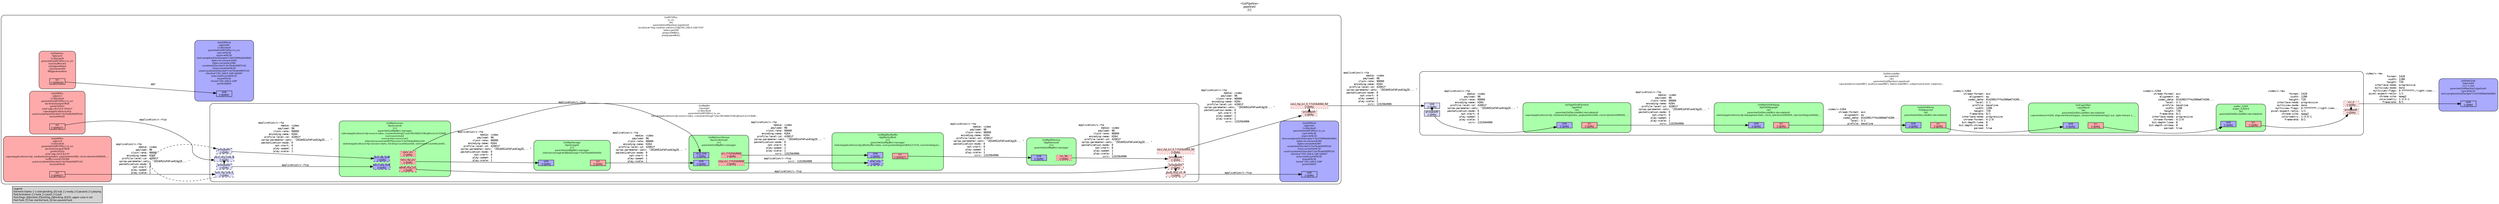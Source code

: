 digraph pipeline {
  rankdir=LR;
  fontname="sans";
  fontsize="10";
  labelloc=t;
  nodesep=.1;
  ranksep=.2;
  label="<GstPipeline>\npipeline0\n[=]";
  node [style="filled,rounded", shape=box, fontsize="9", fontname="sans", margin="0.0,0.0"];
  edge [labelfontsize="6", fontsize="9", fontname="monospace"];
  
  legend [
    pos="0,0!",
    margin="0.05,0.05",
    style="filled",
    label="Legend\lElement-States: [~] void-pending, [0] null, [-] ready, [=] paused, [>] playing\lPad-Activation: [-] none, [>] push, [<] pull\lPad-Flags: [b]locked, [f]lushing, [b]locking, [E]OS; upper-case is set\lPad-Task: [T] has started task, [t] has paused task\l",
  ];
  subgraph cluster_fakesink0_0x55999abcd5f0 {
    fontname="Bitstream Vera Sans";
    fontsize="8";
    style="filled,rounded";
    color=black;
    label="GstFakeSink\nfakesink0\n[>] -> [=]\nparent=(GstPipeline) pipeline0\nsync=FALSE\nlast-sample=((GstSample*) 0x55999ab9e880)";
    subgraph cluster_fakesink0_0x55999abcd5f0_sink {
      label="";
      style="invis";
      fakesink0_0x55999abcd5f0_sink_0x55999abc4560 [color=black, fillcolor="#aaaaff", label="sink\n[>][bfb]", height="0.2", style="filled,solid"];
    }

    fillcolor="#aaaaff";
  }

  subgraph cluster_decodebin0_0x55999abbc040 {
    fontname="Bitstream Vera Sans";
    fontsize="8";
    style="filled,rounded";
    color=black;
    label="GstDecodeBin\ndecodebin0\n[=]\nparent=(GstPipeline) pipeline0\ncaps=video/x-raw(ANY); audio/x-raw(ANY); text/x-raw(ANY); subpicture/x-dvd; subpictur…";
    subgraph cluster_decodebin0_0x55999abbc040_sink {
      label="";
      style="invis";
      _proxypad0_0x55999abce070 [color=black, fillcolor="#ddddff", label="proxypad0\n[>][bfb]", height="0.2", style="filled,solid"];
    decodebin0_0x55999abbc040_sink_0x55999abca090 -> _proxypad0_0x55999abce070 [style=dashed, minlen=0]
      decodebin0_0x55999abbc040_sink_0x55999abca090 [color=black, fillcolor="#ddddff", label="sink\n[>][bfb]", height="0.2", style="filled,solid"];
    }

    subgraph cluster_decodebin0_0x55999abbc040_src {
      label="";
      style="invis";
      _proxypad6_0x55999abcf830 [color=black, fillcolor="#ffdddd", label="proxypad6\n[>][bfb]", height="0.2", style="filled,dotted"];
    _proxypad6_0x55999abcf830 -> decodebin0_0x55999abbc040_src_0_0x7fedbc008060 [style=dashed, minlen=0]
      decodebin0_0x55999abbc040_src_0_0x7fedbc008060 [color=black, fillcolor="#ffdddd", label="src_0\n[>][bfb]", height="0.2", style="filled,dotted"];
    }

    decodebin0_0x55999abbc040_sink_0x55999abca090 -> decodebin0_0x55999abbc040_src_0_0x7fedbc008060 [style="invis"];
    fillcolor="#ffffff";
    subgraph cluster_avdec_h264_0_0x7fedbc105770 {
      fontname="Bitstream Vera Sans";
      fontsize="8";
      style="filled,rounded";
      color=black;
      label="avdec_h264\navdec_h264-0\n[=]\nparent=(GstDecodeBin) decodebin0";
      subgraph cluster_avdec_h264_0_0x7fedbc105770_sink {
        label="";
        style="invis";
        avdec_h264_0_0x7fedbc105770_sink_0x7fedc40275f0 [color=black, fillcolor="#aaaaff", label="sink\n[>][bfb]", height="0.2", style="filled,solid"];
      }

      subgraph cluster_avdec_h264_0_0x7fedbc105770_src {
        label="";
        style="invis";
        avdec_h264_0_0x7fedbc105770_src_0x7fedc4027840 [color=black, fillcolor="#ffaaaa", label="src\n[>][bfb]", height="0.2", style="filled,solid"];
      }

      avdec_h264_0_0x7fedbc105770_sink_0x7fedc40275f0 -> avdec_h264_0_0x7fedbc105770_src_0x7fedc4027840 [style="invis"];
      fillcolor="#aaffaa";
    }

    avdec_h264_0_0x7fedbc105770_src_0x7fedc4027840 -> _proxypad6_0x55999abcf830 [label="video/x-raw\l              format: I420\l               width: 1280\l              height: 720\l      interlace-mode: progressive\l      multiview-mode: mono\l     multiview-flags: 0:ffffffff:/right-view...\l  pixel-aspect-ratio: 1/1\l         chroma-site: mpeg2\l         colorimetry: 1:3:5:1\l           framerate: 0/1\l"]
    subgraph cluster_capsfilter0_0x7fede404aef0 {
      fontname="Bitstream Vera Sans";
      fontsize="8";
      style="filled,rounded";
      color=black;
      label="GstCapsFilter\ncapsfilter0\n[=]\nparent=(GstDecodeBin) decodebin0\ncaps=video/x-h264, alignment=(string)au, stream-format=(string){ avc, byte-stream }, …";
      subgraph cluster_capsfilter0_0x7fede404aef0_sink {
        label="";
        style="invis";
        capsfilter0_0x7fede404aef0_sink_0x7fedc4027150 [color=black, fillcolor="#aaaaff", label="sink\n[>][bfb]", height="0.2", style="filled,solid"];
      }

      subgraph cluster_capsfilter0_0x7fede404aef0_src {
        label="";
        style="invis";
        capsfilter0_0x7fede404aef0_src_0x7fedc40273a0 [color=black, fillcolor="#ffaaaa", label="src\n[>][bfb]", height="0.2", style="filled,solid"];
      }

      capsfilter0_0x7fede404aef0_sink_0x7fedc4027150 -> capsfilter0_0x7fede404aef0_src_0x7fedc40273a0 [style="invis"];
      fillcolor="#aaffaa";
    }

    capsfilter0_0x7fede404aef0_src_0x7fedc40273a0 -> avdec_h264_0_0x7fedbc105770_sink_0x7fedc40275f0 [label="video/x-h264\l       stream-format: avc\l           alignment: au\l          codec_data: 0142001fffe1000e674200...\l               level: 3.1\l             profile: baseline\l               width: 1280\l              height: 720\l           framerate: 0/1\l      interlace-mode: progressive\l       chroma-format: 4:2:0\l      bit-depth-luma: 8\l    bit-depth-chroma: 8\l              parsed: true\l"]
    subgraph cluster_h264parse0_0x7fedbc05d060 {
      fontname="Bitstream Vera Sans";
      fontsize="8";
      style="filled,rounded";
      color=black;
      label="GstH264Parse\nh264parse0\n[=]\nparent=(GstDecodeBin) decodebin0";
      subgraph cluster_h264parse0_0x7fedbc05d060_sink {
        label="";
        style="invis";
        h264parse0_0x7fedbc05d060_sink_0x7fedc4026cb0 [color=black, fillcolor="#aaaaff", label="sink\n[>][bfb]", height="0.2", style="filled,solid"];
      }

      subgraph cluster_h264parse0_0x7fedbc05d060_src {
        label="";
        style="invis";
        h264parse0_0x7fedbc05d060_src_0x7fedc4026f00 [color=black, fillcolor="#ffaaaa", label="src\n[>][bfb]", height="0.2", style="filled,solid"];
      }

      h264parse0_0x7fedbc05d060_sink_0x7fedc4026cb0 -> h264parse0_0x7fedbc05d060_src_0x7fedc4026f00 [style="invis"];
      fillcolor="#aaffaa";
    }

    h264parse0_0x7fedbc05d060_src_0x7fedc4026f00 -> capsfilter0_0x7fede404aef0_sink_0x7fedc4027150 [label="video/x-h264\l       stream-format: avc\l           alignment: au\l          codec_data: 0142001fffe1000e674200...\l               level: 3.1\l             profile: baseline\l               width: 1280\l              height: 720\l           framerate: 0/1\l      interlace-mode: progressive\l       chroma-format: 4:2:0\l      bit-depth-luma: 8\l    bit-depth-chroma: 8\l              parsed: true\l"]
    subgraph cluster_rtph264depay0_0x7fedbc0541b0 {
      fontname="Bitstream Vera Sans";
      fontsize="8";
      style="filled,rounded";
      color=black;
      label="GstRtpH264Depay\nrtph264depay0\n[=]\nparent=(GstDecodeBin) decodebin0\nstats=application/x-rtp-depayload-stats, clock_rate=(uint)90000, npt-start=(guint64)0,…";
      subgraph cluster_rtph264depay0_0x7fedbc0541b0_sink {
        label="";
        style="invis";
        rtph264depay0_0x7fedbc0541b0_sink_0x7fedc4026810 [color=black, fillcolor="#aaaaff", label="sink\n[>][bfb]", height="0.2", style="filled,solid"];
      }

      subgraph cluster_rtph264depay0_0x7fedbc0541b0_src {
        label="";
        style="invis";
        rtph264depay0_0x7fedbc0541b0_src_0x7fedc4026a60 [color=black, fillcolor="#ffaaaa", label="src\n[>][bfb]", height="0.2", style="filled,solid"];
      }

      rtph264depay0_0x7fedbc0541b0_sink_0x7fedc4026810 -> rtph264depay0_0x7fedbc0541b0_src_0x7fedc4026a60 [style="invis"];
      fillcolor="#aaffaa";
    }

    rtph264depay0_0x7fedbc0541b0_src_0x7fedc4026a60 -> h264parse0_0x7fedbc05d060_sink_0x7fedc4026cb0 [label="video/x-h264\l       stream-format: avc\l           alignment: au\l          codec_data: 0142001fffe1000e674200...\l               level: 3.1\l             profile: baseline\l"]
    subgraph cluster_typefind_0x55999abb4260 {
      fontname="Bitstream Vera Sans";
      fontsize="8";
      style="filled,rounded";
      color=black;
      label="GstTypeFindElement\ntypefind\n[=]\nparent=(GstDecodeBin) decodebin0\ncaps=application/x-rtp, media=(string)video, payload=(int)96, clock-rate=(int)90000, …";
      subgraph cluster_typefind_0x55999abb4260_sink {
        label="";
        style="invis";
        typefind_0x55999abb4260_sink_0x55999abc40c0 [color=black, fillcolor="#aaaaff", label="sink\n[>][bfb]", height="0.2", style="filled,solid"];
      }

      subgraph cluster_typefind_0x55999abb4260_src {
        label="";
        style="invis";
        typefind_0x55999abb4260_src_0x55999abc4310 [color=black, fillcolor="#ffaaaa", label="src\n[>][bfb]", height="0.2", style="filled,solid"];
      }

      typefind_0x55999abb4260_sink_0x55999abc40c0 -> typefind_0x55999abb4260_src_0x55999abc4310 [style="invis"];
      fillcolor="#aaffaa";
    }

    _proxypad0_0x55999abce070 -> typefind_0x55999abb4260_sink_0x55999abc40c0 [label="application/x-rtp\l               media: video\l             payload: 96\l          clock-rate: 90000\l       encoding-name: H264\l    profile-level-id: 42001f\l  sprop-parameter-sets: \"Z0IAH52oFAFum4CAgIE... \"\l  packetization-mode: 0\l           npt-start: 0\l          play-speed: 1\l          play-scale: 1\l                ssrc: 1152564906\l"]
    typefind_0x55999abb4260_src_0x55999abc4310 -> rtph264depay0_0x7fedbc0541b0_sink_0x7fedc4026810 [label="application/x-rtp\l               media: video\l             payload: 96\l          clock-rate: 90000\l       encoding-name: H264\l    profile-level-id: 42001f\l  sprop-parameter-sets: \"Z0IAH52oFAFum4CAgIE... \"\l  packetization-mode: 0\l           npt-start: 0\l          play-speed: 1\l          play-scale: 1\l                ssrc: 1152564906\l"]
  }

  decodebin0_0x55999abbc040_src_0_0x7fedbc008060 -> fakesink0_0x55999abcd5f0_sink_0x55999abc4560 [label="video/x-raw\l              format: I420\l               width: 1280\l              height: 720\l      interlace-mode: progressive\l      multiview-mode: mono\l     multiview-flags: 0:ffffffff:/right-view...\l  pixel-aspect-ratio: 1/1\l         chroma-site: mpeg2\l         colorimetry: 1:3:5:1\l           framerate: 0/1\l"]
  subgraph cluster_m_src_0x55999abafc30 {
    fontname="Bitstream Vera Sans";
    fontsize="8";
    style="filled,rounded";
    color=black;
    label="GstRTSPSrc\nm_src\n[=]\nparent=(GstPipeline) pipeline0\nlocation=\"rtsp://admin:admin123@192.168.0.108:554\"\nlatency=200\nproxy-id=NULL\nproxy-pw=NULL";
    subgraph cluster_m_src_0x55999abafc30_src {
      label="";
      style="invis";
      _proxypad5_0x55999abcf5d0 [color=black, fillcolor="#ffdddd", label="proxypad5\n[>][bfb]", height="0.2", style="filled,dotted"];
    _proxypad5_0x55999abcf5d0 -> m_src_0x55999abafc30_recv_rtp_src_0_1152564906_96_0x55999abcb710 [style=dashed, minlen=0]
      m_src_0x55999abafc30_recv_rtp_src_0_1152564906_96_0x55999abcb710 [color=black, fillcolor="#ffdddd", label="recv_rtp_src_0_1152564906_96\n[>][bfb]", height="0.2", style="filled,dotted"];
    }

    fillcolor="#ffffff";
    subgraph cluster_udpsink1_0x7fede405f310 {
      fontname="Bitstream Vera Sans";
      fontsize="8";
      style="filled,rounded";
      color=black;
      label="GstUDPSink\nudpsink1\n[>](locked)\nparent=(GstRTSPSrc) m_src\nsync=FALSE\nasync=FALSE\nlast-sample=((GstSample*) 0x55999ab9e960)\nbytes-to-serve=4284\nbytes-served=4284\nsocket=((GSocket*) 0x7fede000f910)\nclose-socket=FALSE\nused-socket=((GSocket*) 0x7fede000f910)\nclients=\"192.168.0.108:56005\"\nauto-multicast=FALSE\nloop=FALSE\nhost=\"192.168.0.108\"\nport=56005";
      subgraph cluster_udpsink1_0x7fede405f310_sink {
        label="";
        style="invis";
        udpsink1_0x7fede405f310_sink_0x7fede405a730 [color=black, fillcolor="#aaaaff", label="sink\n[>][bfb]", height="0.2", style="filled,solid"];
      }

      fillcolor="#aaaaff";
    }

    subgraph cluster_fakesrc0_0x7fede4060170 {
      fontname="Bitstream Vera Sans";
      fontsize="8";
      style="filled,rounded";
      color=black;
      label="GstFakeSrc\nfakesrc0\n[>](locked)\nparent=(GstRTSPSrc) m_src\nnum-buffers=5\nsizetype=fixed\nsizemax=200\nfilltype=random";
      subgraph cluster_fakesrc0_0x7fede4060170_src {
        label="";
        style="invis";
        fakesrc0_0x7fede4060170_src_0x7fede405a4e0 [color=black, fillcolor="#ffaaaa", label="src\n[>][bfbE][t]", height="0.2", style="filled,solid"];
      }

      fillcolor="#ffaaaa";
    }

    fakesrc0_0x7fede4060170_src_0x7fede405a4e0 -> udpsink0_0x7fede405cf50_sink_0x7fede405a290 [label="ANY"]
    subgraph cluster_udpsink0_0x7fede405cf50 {
      fontname="Bitstream Vera Sans";
      fontsize="8";
      style="filled,rounded";
      color=black;
      label="GstUDPSink\nudpsink0\n[>](locked)\nparent=(GstRTSPSrc) m_src\nsync=FALSE\nasync=FALSE\nlast-sample=((GstSample*) 0x55999ab9e960)\nbytes-to-serve=1000\nbytes-served=1000\nsocket=((GSocket*) 0x7fede000f7c0)\nclose-socket=FALSE\nused-socket=((GSocket*) 0x7fede000f7c0)\nclients=\"192.168.0.108:56004\"\nauto-multicast=FALSE\nloop=FALSE\nhost=\"192.168.0.108\"\nport=56004";
      subgraph cluster_udpsink0_0x7fede405cf50_sink {
        label="";
        style="invis";
        udpsink0_0x7fede405cf50_sink_0x7fede405a290 [color=black, fillcolor="#aaaaff", label="sink\n[>][bfbE]", height="0.2", style="filled,solid"];
      }

      fillcolor="#aaaaff";
    }

    subgraph cluster_udpsrc1_0x7fede40352f0 {
      fontname="Bitstream Vera Sans";
      fontsize="8";
      style="filled,rounded";
      color=black;
      label="GstUDPSrc\nudpsrc1\n[>](locked)\nparent=(GstRTSPSrc) m_src\ndo-timestamp=TRUE\nport=39163\nuri=\"udp://0.0.0.0:39163\"\ncaps=application/x-rtcp\nused-socket=((GSocket*) 0x7fede000f910)\nreuse=FALSE";
      subgraph cluster_udpsrc1_0x7fede40352f0_src {
        label="";
        style="invis";
        udpsrc1_0x7fede40352f0_src_0x55999abc4c50 [color=black, fillcolor="#ffaaaa", label="src\n[>][bfb][T]", height="0.2", style="filled,solid"];
      }

      fillcolor="#ffaaaa";
    }

    udpsrc1_0x7fede40352f0_src_0x55999abc4c50 -> manager_0x7fede403c050_recv_rtcp_sink_0_0x55999abcad10 [label="application/x-rtcp\l"]
    subgraph cluster_udpsrc0_0x7fede4034960 {
      fontname="Bitstream Vera Sans";
      fontsize="8";
      style="filled,rounded";
      color=black;
      label="GstUDPSrc\nudpsrc0\n[>](locked)\nparent=(GstRTSPSrc) m_src\ndo-timestamp=TRUE\nport=39162\nuri=\"udp://0.0.0.0:0\"\ncaps=application/x-rtp, media=(string)video, payload=(int)96, clock-rate=(int)90000, …\nbuffer-size=524288\nused-socket=((GSocket*) 0x7fede000f7c0)\nreuse=FALSE";
      subgraph cluster_udpsrc0_0x7fede4034960_src {
        label="";
        style="invis";
        udpsrc0_0x7fede4034960_src_0x55999abc4a00 [color=black, fillcolor="#ffaaaa", label="src\n[>][bfb][T]", height="0.2", style="filled,solid"];
      }

      fillcolor="#ffaaaa";
    }

    udpsrc0_0x7fede4034960_src_0x55999abc4a00 -> manager_0x7fede403c050_recv_rtp_sink_0_0x55999abcaa90 [label="application/x-rtp\l               media: video\l             payload: 96\l          clock-rate: 90000\l       encoding-name: H264\l    profile-level-id: 42001f\l  sprop-parameter-sets: \"Z0IAH52oFAFum4CAgIE... \"\l  packetization-mode: 0\l           npt-start: 0\l          play-speed: 1\l          play-scale: 1\l"]
    subgraph cluster_manager_0x7fede403c050 {
      fontname="Bitstream Vera Sans";
      fontsize="8";
      style="filled,rounded";
      color=black;
      label="GstRtpBin\nmanager\n[>](locked)\nparent=(GstRTSPSrc) m_src\nsdes=application/x-rtp-source-sdes, cname=(string)\\\"user3814682258\\\\@host-e2318d8…";
      subgraph cluster_manager_0x7fede403c050_sink {
        label="";
        style="invis";
        _proxypad1_0x55999abce9f0 [color=black, fillcolor="#ddddff", label="proxypad1\n[>][bfb]", height="0.2", style="filled,dashed"];
      manager_0x7fede403c050_recv_rtp_sink_0_0x55999abcaa90 -> _proxypad1_0x55999abce9f0 [style=dashed, minlen=0]
        manager_0x7fede403c050_recv_rtp_sink_0_0x55999abcaa90 [color=black, fillcolor="#ddddff", label="recv_rtp_sink_0\n[>][bfb]", height="0.2", style="filled,dashed"];
        _proxypad2_0x55999abcec50 [color=black, fillcolor="#ddddff", label="proxypad2\n[>][bfb]", height="0.2", style="filled,dashed"];
      manager_0x7fede403c050_recv_rtcp_sink_0_0x55999abcad10 -> _proxypad2_0x55999abcec50 [style=dashed, minlen=0]
        manager_0x7fede403c050_recv_rtcp_sink_0_0x55999abcad10 [color=black, fillcolor="#ddddff", label="recv_rtcp_sink_0\n[>][bfb]", height="0.2", style="filled,dashed"];
      }

      subgraph cluster_manager_0x7fede403c050_src {
        label="";
        style="invis";
        _proxypad3_0x55999abceeb0 [color=black, fillcolor="#ffdddd", label="proxypad3\n[>][bfb]", height="0.2", style="filled,dashed"];
      _proxypad3_0x55999abceeb0 -> manager_0x7fede403c050_send_rtcp_src_0_0x55999abcaf90 [style=dashed, minlen=0]
        manager_0x7fede403c050_send_rtcp_src_0_0x55999abcaf90 [color=black, fillcolor="#ffdddd", label="send_rtcp_src_0\n[>][bfb]", height="0.2", style="filled,dashed"];
        _proxypad4_0x55999abcf370 [color=black, fillcolor="#ffdddd", label="proxypad4\n[>][bfb]", height="0.2", style="filled,dotted"];
      _proxypad4_0x55999abcf370 -> manager_0x7fede403c050_recv_rtp_src_0_1152564906_96_0x55999abcb490 [style=dashed, minlen=0]
        manager_0x7fede403c050_recv_rtp_src_0_1152564906_96_0x55999abcb490 [color=black, fillcolor="#ffdddd", label="recv_rtp_src_0_1152564906_96\n[>][bfb]", height="0.2", style="filled,dotted"];
      }

      manager_0x7fede403c050_recv_rtp_sink_0_0x55999abcaa90 -> manager_0x7fede403c050_send_rtcp_src_0_0x55999abcaf90 [style="invis"];
      fillcolor="#ffffff";
      subgraph cluster_rtpjitterbuffer0_0x7fedc401ec10 {
        fontname="Bitstream Vera Sans";
        fontsize="8";
        style="filled,rounded";
        color=black;
        label="GstRtpJitterBuffer\nrtpjitterbuffer0\n[>]\nparent=(GstRtpBin) manager\nstats=application/x-rtp-jitterbuffer-stats, num-pushed=(guint64)123720, num-lost=(guin…";
        subgraph cluster_rtpjitterbuffer0_0x7fedc401ec10_sink {
          label="";
          style="invis";
          rtpjitterbuffer0_0x7fedc401ec10_sink_0x7fede405b760 [color=black, fillcolor="#aaaaff", label="sink\n[>][bfb]", height="0.2", style="filled,solid"];
          rtpjitterbuffer0_0x7fedc401ec10_sink_rtcp_0x7fede405bc00 [color=black, fillcolor="#aaaaff", label="sink_rtcp\n[>][bfb]", height="0.2", style="filled,dashed"];
        }

        subgraph cluster_rtpjitterbuffer0_0x7fedc401ec10_src {
          label="";
          style="invis";
          rtpjitterbuffer0_0x7fedc401ec10_src_0x7fede405b510 [color=black, fillcolor="#ffaaaa", label="src\n[>][bfb][T]", height="0.2", style="filled,solid"];
        }

        rtpjitterbuffer0_0x7fedc401ec10_sink_0x7fede405b760 -> rtpjitterbuffer0_0x7fedc401ec10_src_0x7fede405b510 [style="invis"];
        fillcolor="#aaffaa";
      }

      rtpjitterbuffer0_0x7fedc401ec10_src_0x7fede405b510 -> rtpptdemux0_0x7fedc40230a0_sink_0x7fede405b9b0 [label="application/x-rtp\l               media: video\l             payload: 96\l          clock-rate: 90000\l       encoding-name: H264\l    profile-level-id: 42001f\l  sprop-parameter-sets: \"Z0IAH52oFAFum4CAgIE... \"\l  packetization-mode: 0\l           npt-start: 0\l          play-speed: 1\l          play-scale: 1\l                ssrc: 1152564906\l"]
      subgraph cluster_rtpptdemux0_0x7fedc40230a0 {
        fontname="Bitstream Vera Sans";
        fontsize="8";
        style="filled,rounded";
        color=black;
        label="GstRtpPtDemux\nrtpptdemux0\n[>]\nparent=(GstRtpBin) manager";
        subgraph cluster_rtpptdemux0_0x7fedc40230a0_sink {
          label="";
          style="invis";
          rtpptdemux0_0x7fedc40230a0_sink_0x7fede405b9b0 [color=black, fillcolor="#aaaaff", label="sink\n[>][bfb]", height="0.2", style="filled,solid"];
        }

        subgraph cluster_rtpptdemux0_0x7fedc40230a0_src {
          label="";
          style="invis";
          rtpptdemux0_0x7fedc40230a0_src_96_0x7fedc40265c0 [color=black, fillcolor="#ffaaaa", label="src_96\n[>][bfb]", height="0.2", style="filled,dotted"];
        }

        rtpptdemux0_0x7fedc40230a0_sink_0x7fede405b9b0 -> rtpptdemux0_0x7fedc40230a0_src_96_0x7fedc40265c0 [style="invis"];
        fillcolor="#aaffaa";
      }

      rtpptdemux0_0x7fedc40230a0_src_96_0x7fedc40265c0 -> _proxypad4_0x55999abcf370 [label="application/x-rtp\l               media: video\l             payload: 96\l          clock-rate: 90000\l       encoding-name: H264\l    profile-level-id: 42001f\l  sprop-parameter-sets: \"Z0IAH52oFAFum4CAgIE... \"\l  packetization-mode: 0\l           npt-start: 0\l          play-speed: 1\l          play-scale: 1\l                ssrc: 1152564906\l"]
      subgraph cluster_rtpstorage0_0x55999abc65a0 {
        fontname="Bitstream Vera Sans";
        fontsize="8";
        style="filled,rounded";
        color=black;
        label="GstRtpStorage\nrtpstorage0\n[>]\nparent=(GstRtpBin) manager\ninternal-storage=((RtpStorage*) 0x7fedd4004af0)";
        subgraph cluster_rtpstorage0_0x55999abc65a0_sink {
          label="";
          style="invis";
          rtpstorage0_0x55999abc65a0_sink_0x55999abc5590 [color=black, fillcolor="#aaaaff", label="sink\n[>][bfb]", height="0.2", style="filled,solid"];
        }

        subgraph cluster_rtpstorage0_0x55999abc65a0_src {
          label="";
          style="invis";
          rtpstorage0_0x55999abc65a0_src_0x55999abc5340 [color=black, fillcolor="#ffaaaa", label="src\n[>][bfb]", height="0.2", style="filled,solid"];
        }

        rtpstorage0_0x55999abc65a0_sink_0x55999abc5590 -> rtpstorage0_0x55999abc65a0_src_0x55999abc5340 [style="invis"];
        fillcolor="#aaffaa";
      }

      rtpstorage0_0x55999abc65a0_src_0x55999abc5340 -> rtpssrcdemux0_0x55999ab9d3a0_sink_0x55999abc4ea0 [label="application/x-rtp\l               media: video\l             payload: 96\l          clock-rate: 90000\l       encoding-name: H264\l    profile-level-id: 42001f\l  sprop-parameter-sets: \"Z0IAH52oFAFum4CAgIE... \"\l  packetization-mode: 0\l           npt-start: 0\l          play-speed: 1\l          play-scale: 1\l"]
      subgraph cluster_rtpssrcdemux0_0x55999ab9d3a0 {
        fontname="Bitstream Vera Sans";
        fontsize="8";
        style="filled,rounded";
        color=black;
        label="GstRtpSsrcDemux\nrtpssrcdemux0\n[>]\nparent=(GstRtpBin) manager";
        subgraph cluster_rtpssrcdemux0_0x55999ab9d3a0_sink {
          label="";
          style="invis";
          rtpssrcdemux0_0x55999ab9d3a0_sink_0x55999abc4ea0 [color=black, fillcolor="#aaaaff", label="sink\n[>][bfb]", height="0.2", style="filled,solid"];
          rtpssrcdemux0_0x55999ab9d3a0_rtcp_sink_0x55999abc50f0 [color=black, fillcolor="#aaaaff", label="rtcp_sink\n[>][bfb]", height="0.2", style="filled,solid"];
        }

        subgraph cluster_rtpssrcdemux0_0x55999ab9d3a0_src {
          label="";
          style="invis";
          rtpssrcdemux0_0x55999ab9d3a0_src_1152564906_0x7fede405b070 [color=black, fillcolor="#ffaaaa", label="src_1152564906\n[>][bfb]", height="0.2", style="filled,dotted"];
          rtpssrcdemux0_0x55999ab9d3a0_rtcp_src_1152564906_0x7fede405b2c0 [color=black, fillcolor="#ffaaaa", label="rtcp_src_1152564906\n[>][bfb]", height="0.2", style="filled,dotted"];
        }

        rtpssrcdemux0_0x55999ab9d3a0_sink_0x55999abc4ea0 -> rtpssrcdemux0_0x55999ab9d3a0_src_1152564906_0x7fede405b070 [style="invis"];
        fillcolor="#aaffaa";
      }

      rtpssrcdemux0_0x55999ab9d3a0_src_1152564906_0x7fede405b070 -> rtpjitterbuffer0_0x7fedc401ec10_sink_0x7fede405b760 [label="application/x-rtp\l               media: video\l             payload: 96\l          clock-rate: 90000\l       encoding-name: H264\l    profile-level-id: 42001f\l  sprop-parameter-sets: \"Z0IAH52oFAFum4CAgIE... \"\l  packetization-mode: 0\l           npt-start: 0\l          play-speed: 1\l          play-scale: 1\l                ssrc: 1152564906\l"]
      rtpssrcdemux0_0x55999ab9d3a0_rtcp_src_1152564906_0x7fede405b2c0 -> rtpjitterbuffer0_0x7fedc401ec10_sink_rtcp_0x7fede405bc00 [label="application/x-rtcp\l                ssrc: 1152564906\l"]
      subgraph cluster_rtpsession0_0x7fede4044100 {
        fontname="Bitstream Vera Sans";
        fontsize="8";
        style="filled,rounded";
        color=black;
        label="GstRtpSession\nrtpsession0\n[>]\nparent=(GstRtpBin) manager\nsdes=application/x-rtp-source-sdes, cname=(string)\\\"user3814682258\\\\@host-e2318d8…\nnum-sources=2\nnum-active-sources=2\ninternal-session=((RTPSession*) 0x7fede404a120)\nstats=application/x-rtp-session-stats, rtx-drop-count=(uint)0, sent-nack-count=(uint)0…";
        subgraph cluster_rtpsession0_0x7fede4044100_sink {
          label="";
          style="invis";
          rtpsession0_0x7fede4044100_recv_rtp_sink_0x55999abc57e0 [color=black, fillcolor="#aaaaff", label="recv_rtp_sink\n[>][bfb]", height="0.2", style="filled,dashed"];
          rtpsession0_0x7fede4044100_recv_rtcp_sink_0x55999abc5c80 [color=black, fillcolor="#aaaaff", label="recv_rtcp_sink\n[>][bfb]", height="0.2", style="filled,dashed"];
        }

        subgraph cluster_rtpsession0_0x7fede4044100_src {
          label="";
          style="invis";
          rtpsession0_0x7fede4044100_recv_rtp_src_0x55999abc5a30 [color=black, fillcolor="#ffaaaa", label="recv_rtp_src\n[>][bfb]", height="0.2", style="filled,dotted"];
          rtpsession0_0x7fede4044100_sync_src_0x7fede405a040 [color=black, fillcolor="#ffaaaa", label="sync_src\n[>][bfb]", height="0.2", style="filled,dotted"];
          rtpsession0_0x7fede4044100_send_rtcp_src_0x7fede405a980 [color=black, fillcolor="#ffaaaa", label="send_rtcp_src\n[>][bfb]", height="0.2", style="filled,dashed"];
        }

        rtpsession0_0x7fede4044100_recv_rtp_sink_0x55999abc57e0 -> rtpsession0_0x7fede4044100_recv_rtp_src_0x55999abc5a30 [style="invis"];
        fillcolor="#aaffaa";
      }

      _proxypad1_0x55999abce9f0 -> rtpsession0_0x7fede4044100_recv_rtp_sink_0x55999abc57e0 [label="application/x-rtp\l               media: video\l             payload: 96\l          clock-rate: 90000\l       encoding-name: H264\l    profile-level-id: 42001f\l  sprop-parameter-sets: \"Z0IAH52oFAFum4CAgIE... \"\l  packetization-mode: 0\l           npt-start: 0\l          play-speed: 1\l          play-scale: 1\l"]
      rtpsession0_0x7fede4044100_recv_rtp_src_0x55999abc5a30 -> rtpstorage0_0x55999abc65a0_sink_0x55999abc5590 [label="application/x-rtp\l               media: video\l             payload: 96\l          clock-rate: 90000\l       encoding-name: H264\l    profile-level-id: 42001f\l  sprop-parameter-sets: \"Z0IAH52oFAFum4CAgIE... \"\l  packetization-mode: 0\l           npt-start: 0\l          play-speed: 1\l          play-scale: 1\l"]
      _proxypad2_0x55999abcec50 -> rtpsession0_0x7fede4044100_recv_rtcp_sink_0x55999abc5c80 [label="application/x-rtcp\l"]
      rtpsession0_0x7fede4044100_sync_src_0x7fede405a040 -> rtpssrcdemux0_0x55999ab9d3a0_rtcp_sink_0x55999abc50f0 [label="application/x-rtcp\l"]
      rtpsession0_0x7fede4044100_send_rtcp_src_0x7fede405a980 -> _proxypad3_0x55999abceeb0 [label="application/x-rtcp\l"]
    }

    manager_0x7fede403c050_send_rtcp_src_0_0x55999abcaf90 -> udpsink1_0x7fede405f310_sink_0x7fede405a730 [label="application/x-rtcp\l"]
    manager_0x7fede403c050_recv_rtp_src_0_1152564906_96_0x55999abcb490 -> _proxypad5_0x55999abcf5d0 [label="application/x-rtp\l               media: video\l             payload: 96\l          clock-rate: 90000\l       encoding-name: H264\l    profile-level-id: 42001f\l  sprop-parameter-sets: \"Z0IAH52oFAFum4CAgIE... \"\l  packetization-mode: 0\l           npt-start: 0\l          play-speed: 1\l          play-scale: 1\l                ssrc: 1152564906\l"]
  }

  m_src_0x55999abafc30_recv_rtp_src_0_1152564906_96_0x55999abcb710 -> decodebin0_0x55999abbc040_sink_0x55999abca090 [label="application/x-rtp\l               media: video\l             payload: 96\l          clock-rate: 90000\l       encoding-name: H264\l    profile-level-id: 42001f\l  sprop-parameter-sets: \"Z0IAH52oFAFum4CAgIE... \"\l  packetization-mode: 0\l           npt-start: 0\l          play-speed: 1\l          play-scale: 1\l                ssrc: 1152564906\l"]
}
